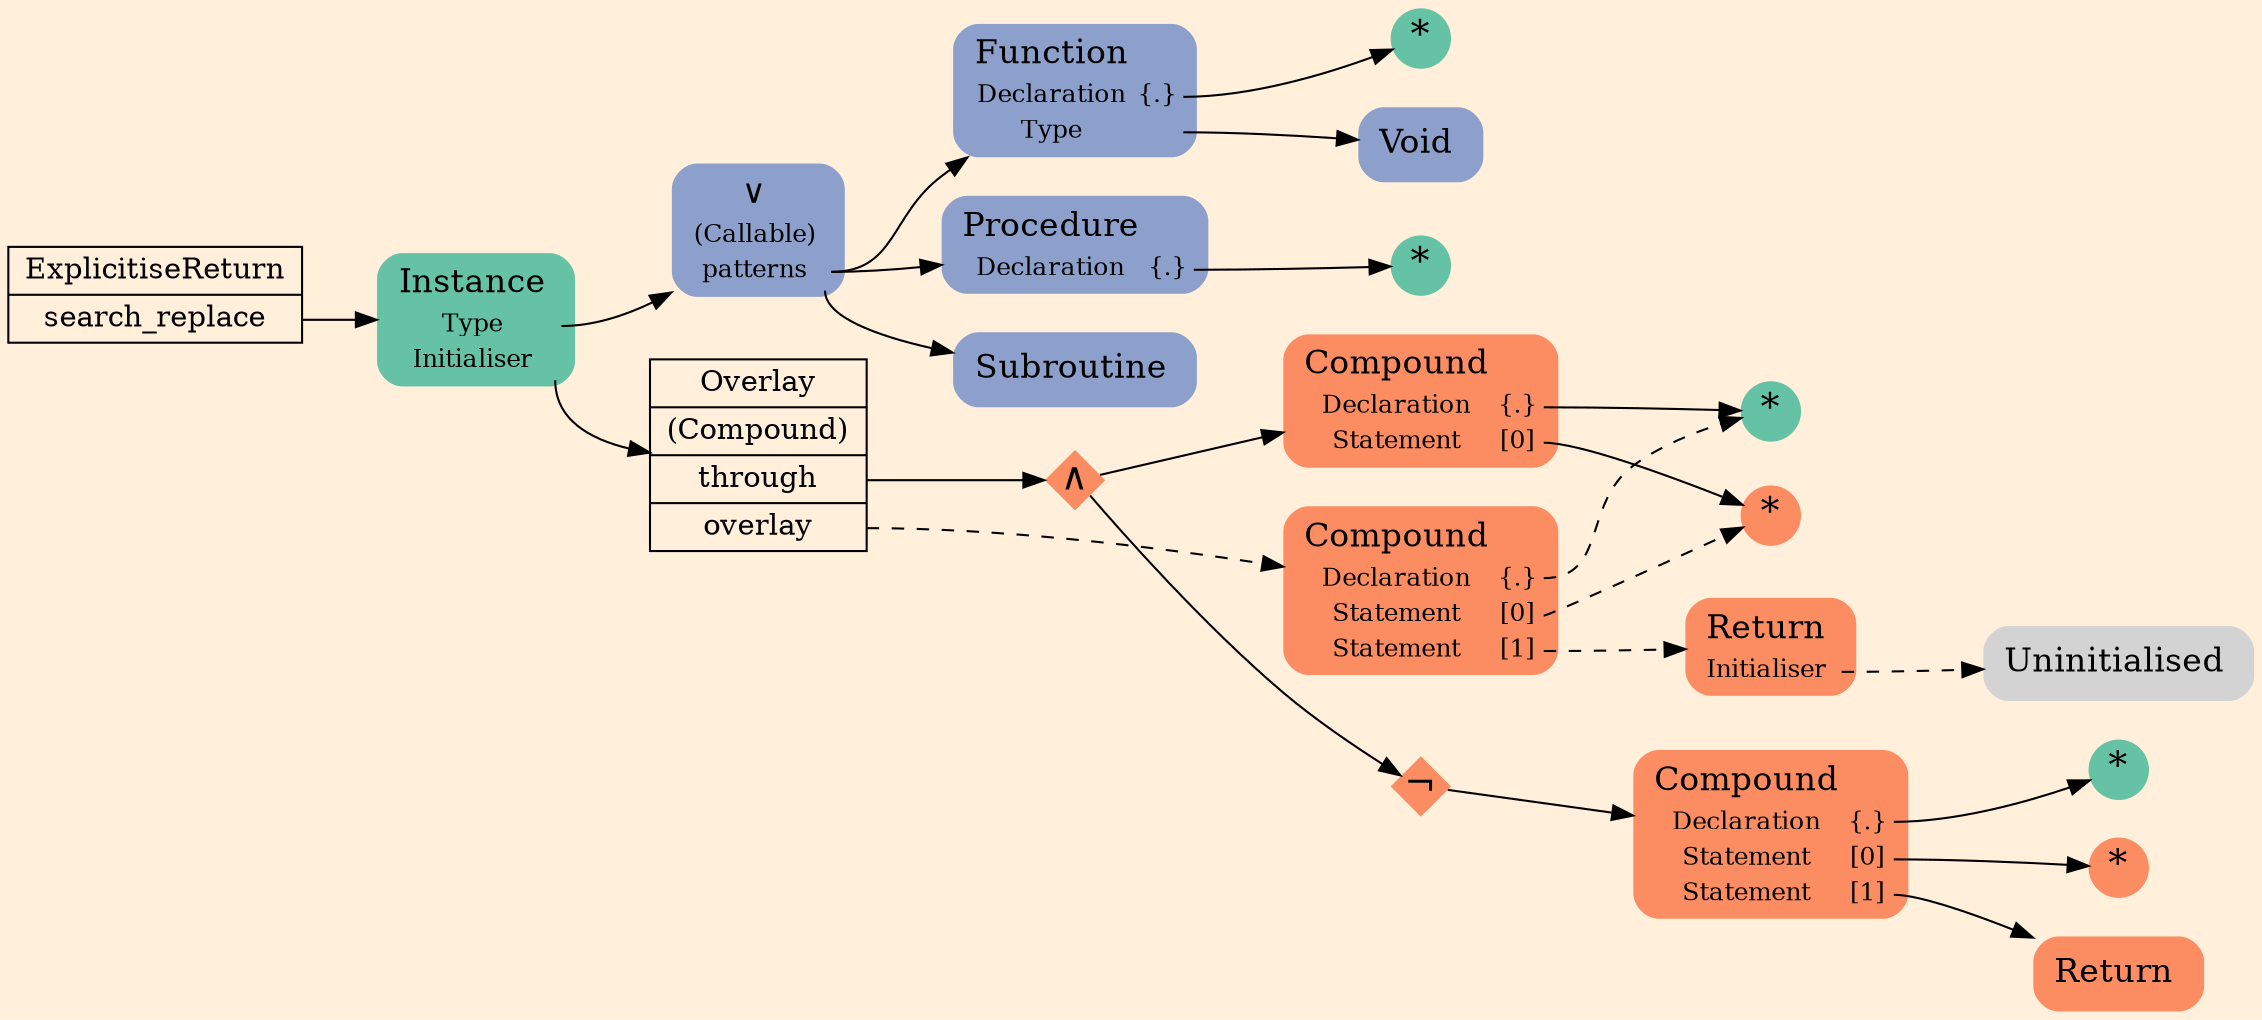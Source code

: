 digraph Inferno {
graph [
    rankdir = "LR"
    bgcolor = antiquewhite1
    color = black
    fontcolor = black
];
node [
];
// -------------------- transformation figure --------------------
"CR#P25-0" [
    shape = "record"
    fillcolor = antiquewhite1
    label = "<fixed> ExplicitiseReturn | <port0> search_replace"
    style = "filled"
    fontsize = "14"
    color = black
    fontcolor = black
];

"#B-2-314" [
    shape = "plaintext"
    fillcolor = "/set28/1"
    label = <<TABLE BORDER="0" CELLBORDER="0" CELLSPACING="0">
     <TR><TD><FONT POINT-SIZE="16.0">Instance</FONT></TD><TD></TD></TR>
     <TR><TD>Type</TD><TD PORT="port0"></TD></TR>
     <TR><TD>Initialiser</TD><TD PORT="port1"></TD></TR>
    </TABLE>>
    style = "rounded,filled"
    fontsize = "12"
];

"#B-2-325" [
    shape = "plaintext"
    fillcolor = "/set28/3"
    label = <<TABLE BORDER="0" CELLBORDER="0" CELLSPACING="0">
     <TR><TD><FONT POINT-SIZE="16.0">∨</FONT></TD><TD></TD></TR>
     <TR><TD>(Callable)</TD><TD PORT="port0"></TD></TR>
     <TR><TD>patterns</TD><TD PORT="port1"></TD></TR>
    </TABLE>>
    style = "rounded,filled"
    fontsize = "12"
];

"#B-2-326" [
    shape = "plaintext"
    fillcolor = "/set28/3"
    label = <<TABLE BORDER="0" CELLBORDER="0" CELLSPACING="0">
     <TR><TD><FONT POINT-SIZE="16.0">Function</FONT></TD><TD></TD></TR>
     <TR><TD>Declaration</TD><TD PORT="port0">{.}</TD></TR>
     <TR><TD>Type</TD><TD PORT="port1"></TD></TR>
    </TABLE>>
    style = "rounded,filled"
    fontsize = "12"
];

"#B-2-332" [
    shape = "circle"
    fillcolor = "/set28/1"
    label = <*>
    style = "filled"
    fontsize = "18"
    penwidth = 0.0
    fixedsize = true
    width = 0.4
    height = 0.4
];

"#B-2-333" [
    shape = "plaintext"
    fillcolor = "/set28/3"
    label = <<TABLE BORDER="0" CELLBORDER="0" CELLSPACING="0">
     <TR><TD><FONT POINT-SIZE="16.0">Void</FONT></TD><TD></TD></TR>
    </TABLE>>
    style = "rounded,filled"
    fontsize = "12"
];

"#B-2-327" [
    shape = "plaintext"
    fillcolor = "/set28/3"
    label = <<TABLE BORDER="0" CELLBORDER="0" CELLSPACING="0">
     <TR><TD><FONT POINT-SIZE="16.0">Procedure</FONT></TD><TD></TD></TR>
     <TR><TD>Declaration</TD><TD PORT="port0">{.}</TD></TR>
    </TABLE>>
    style = "rounded,filled"
    fontsize = "12"
];

"#B-2-331" [
    shape = "circle"
    fillcolor = "/set28/1"
    label = <*>
    style = "filled"
    fontsize = "18"
    penwidth = 0.0
    fixedsize = true
    width = 0.4
    height = 0.4
];

"#B-2-330" [
    shape = "plaintext"
    fillcolor = "/set28/3"
    label = <<TABLE BORDER="0" CELLBORDER="0" CELLSPACING="0">
     <TR><TD><FONT POINT-SIZE="16.0">Subroutine</FONT></TD><TD></TD></TR>
    </TABLE>>
    style = "rounded,filled"
    fontsize = "12"
];

"#B-2-322" [
    shape = "record"
    fillcolor = antiquewhite1
    label = "<fixed> Overlay | <port0> (Compound) | <port1> through | <port2> overlay"
    style = "filled"
    fontsize = "14"
    color = black
    fontcolor = black
];

"#B-2-328" [
    shape = "diamond"
    fillcolor = "/set28/2"
    label = <∧>
    style = "filled"
    fontsize = "18"
    penwidth = 0.0
    fixedsize = true
    width = 0.4
    height = 0.4
];

"#B-2-315" [
    shape = "plaintext"
    fillcolor = "/set28/2"
    label = <<TABLE BORDER="0" CELLBORDER="0" CELLSPACING="0">
     <TR><TD><FONT POINT-SIZE="16.0">Compound</FONT></TD><TD></TD></TR>
     <TR><TD>Declaration</TD><TD PORT="port0">{.}</TD></TR>
     <TR><TD>Statement</TD><TD PORT="port1">[0]</TD></TR>
    </TABLE>>
    style = "rounded,filled"
    fontsize = "12"
];

"#B-2-320" [
    shape = "circle"
    fillcolor = "/set28/1"
    label = <*>
    style = "filled"
    fontsize = "18"
    penwidth = 0.0
    fixedsize = true
    width = 0.4
    height = 0.4
];

"#B-2-318" [
    shape = "circle"
    fillcolor = "/set28/2"
    label = <*>
    style = "filled"
    fontsize = "18"
    penwidth = 0.0
    fixedsize = true
    width = 0.4
    height = 0.4
];

"#B-2-329" [
    shape = "diamond"
    fillcolor = "/set28/2"
    label = <¬>
    style = "filled"
    fontsize = "18"
    penwidth = 0.0
    fixedsize = true
    width = 0.4
    height = 0.4
];

"#B-2-316" [
    shape = "plaintext"
    fillcolor = "/set28/2"
    label = <<TABLE BORDER="0" CELLBORDER="0" CELLSPACING="0">
     <TR><TD><FONT POINT-SIZE="16.0">Compound</FONT></TD><TD></TD></TR>
     <TR><TD>Declaration</TD><TD PORT="port0">{.}</TD></TR>
     <TR><TD>Statement</TD><TD PORT="port1">[0]</TD></TR>
     <TR><TD>Statement</TD><TD PORT="port2">[1]</TD></TR>
    </TABLE>>
    style = "rounded,filled"
    fontsize = "12"
];

"#B-2-321" [
    shape = "circle"
    fillcolor = "/set28/1"
    label = <*>
    style = "filled"
    fontsize = "18"
    penwidth = 0.0
    fixedsize = true
    width = 0.4
    height = 0.4
];

"#B-2-319" [
    shape = "circle"
    fillcolor = "/set28/2"
    label = <*>
    style = "filled"
    fontsize = "18"
    penwidth = 0.0
    fixedsize = true
    width = 0.4
    height = 0.4
];

"#B-2-323" [
    shape = "plaintext"
    fillcolor = "/set28/2"
    label = <<TABLE BORDER="0" CELLBORDER="0" CELLSPACING="0">
     <TR><TD><FONT POINT-SIZE="16.0">Return</FONT></TD><TD></TD></TR>
    </TABLE>>
    style = "rounded,filled"
    fontsize = "12"
];

"#B-2-317" [
    shape = "plaintext"
    fillcolor = "/set28/2"
    label = <<TABLE BORDER="0" CELLBORDER="0" CELLSPACING="0">
     <TR><TD><FONT POINT-SIZE="16.0">Compound</FONT></TD><TD></TD></TR>
     <TR><TD>Declaration</TD><TD PORT="port0">{.}</TD></TR>
     <TR><TD>Statement</TD><TD PORT="port1">[0]</TD></TR>
     <TR><TD>Statement</TD><TD PORT="port2">[1]</TD></TR>
    </TABLE>>
    style = "rounded,filled"
    fontsize = "12"
];

"#B-2-324" [
    shape = "plaintext"
    fillcolor = "/set28/2"
    label = <<TABLE BORDER="0" CELLBORDER="0" CELLSPACING="0">
     <TR><TD><FONT POINT-SIZE="16.0">Return</FONT></TD><TD></TD></TR>
     <TR><TD>Initialiser</TD><TD PORT="port0"></TD></TR>
    </TABLE>>
    style = "rounded,filled"
    fontsize = "12"
];

"#B-2-334" [
    shape = "plaintext"
    label = <<TABLE BORDER="0" CELLBORDER="0" CELLSPACING="0">
     <TR><TD><FONT POINT-SIZE="16.0">Uninitialised</FONT></TD><TD></TD></TR>
    </TABLE>>
    style = "rounded,filled"
    fontsize = "12"
];



// -------------------- links --------------------
// links for block CR#P25-0
"CR#P25-0":port0 -> "#B-2-314" [
    style="solid"
    color = black
    fontcolor = black
];

// links for block #B-2-314
"#B-2-314":port0 -> "#B-2-325" [
    style="solid"
    color = black
    fontcolor = black
];

"#B-2-314":port1 -> "#B-2-322" [
    style="solid"
    color = black
    fontcolor = black
];

// links for block #B-2-325
"#B-2-325":port1 -> "#B-2-326" [
    style="solid"
    color = black
    fontcolor = black
];

"#B-2-325":port1 -> "#B-2-327" [
    style="solid"
    color = black
    fontcolor = black
];

"#B-2-325":port1 -> "#B-2-330" [
    style="solid"
    color = black
    fontcolor = black
];

// links for block #B-2-326
"#B-2-326":port0 -> "#B-2-332" [
    style="solid"
    color = black
    fontcolor = black
];

"#B-2-326":port1 -> "#B-2-333" [
    style="solid"
    color = black
    fontcolor = black
];

// links for block #B-2-332
// links for block #B-2-333
// links for block #B-2-327
"#B-2-327":port0 -> "#B-2-331" [
    style="solid"
    color = black
    fontcolor = black
];

// links for block #B-2-331
// links for block #B-2-330
// links for block #B-2-322
"#B-2-322":port1 -> "#B-2-328" [
    style="solid"
    color = black
    fontcolor = black
];

"#B-2-322":port2 -> "#B-2-317" [
    style="dashed"
    color = black
    fontcolor = black
];

// links for block #B-2-328
"#B-2-328" -> "#B-2-315" [
    style="solid"
    color = black
    fontcolor = black
];

"#B-2-328" -> "#B-2-329" [
    style="solid"
    color = black
    fontcolor = black
];

// links for block #B-2-315
"#B-2-315":port0 -> "#B-2-320" [
    style="solid"
    color = black
    fontcolor = black
];

"#B-2-315":port1 -> "#B-2-318" [
    style="solid"
    color = black
    fontcolor = black
];

// links for block #B-2-320
// links for block #B-2-318
// links for block #B-2-329
"#B-2-329" -> "#B-2-316" [
    style="solid"
    color = black
    fontcolor = black
];

// links for block #B-2-316
"#B-2-316":port0 -> "#B-2-321" [
    style="solid"
    color = black
    fontcolor = black
];

"#B-2-316":port1 -> "#B-2-319" [
    style="solid"
    color = black
    fontcolor = black
];

"#B-2-316":port2 -> "#B-2-323" [
    style="solid"
    color = black
    fontcolor = black
];

// links for block #B-2-321
// links for block #B-2-319
// links for block #B-2-323
// links for block #B-2-317
"#B-2-317":port0 -> "#B-2-320" [
    style="dashed"
    color = black
    fontcolor = black
];

"#B-2-317":port1 -> "#B-2-318" [
    style="dashed"
    color = black
    fontcolor = black
];

"#B-2-317":port2 -> "#B-2-324" [
    style="dashed"
    color = black
    fontcolor = black
];

// links for block #B-2-324
"#B-2-324":port0 -> "#B-2-334" [
    style="dashed"
    color = black
    fontcolor = black
];

// links for block #B-2-334
}
